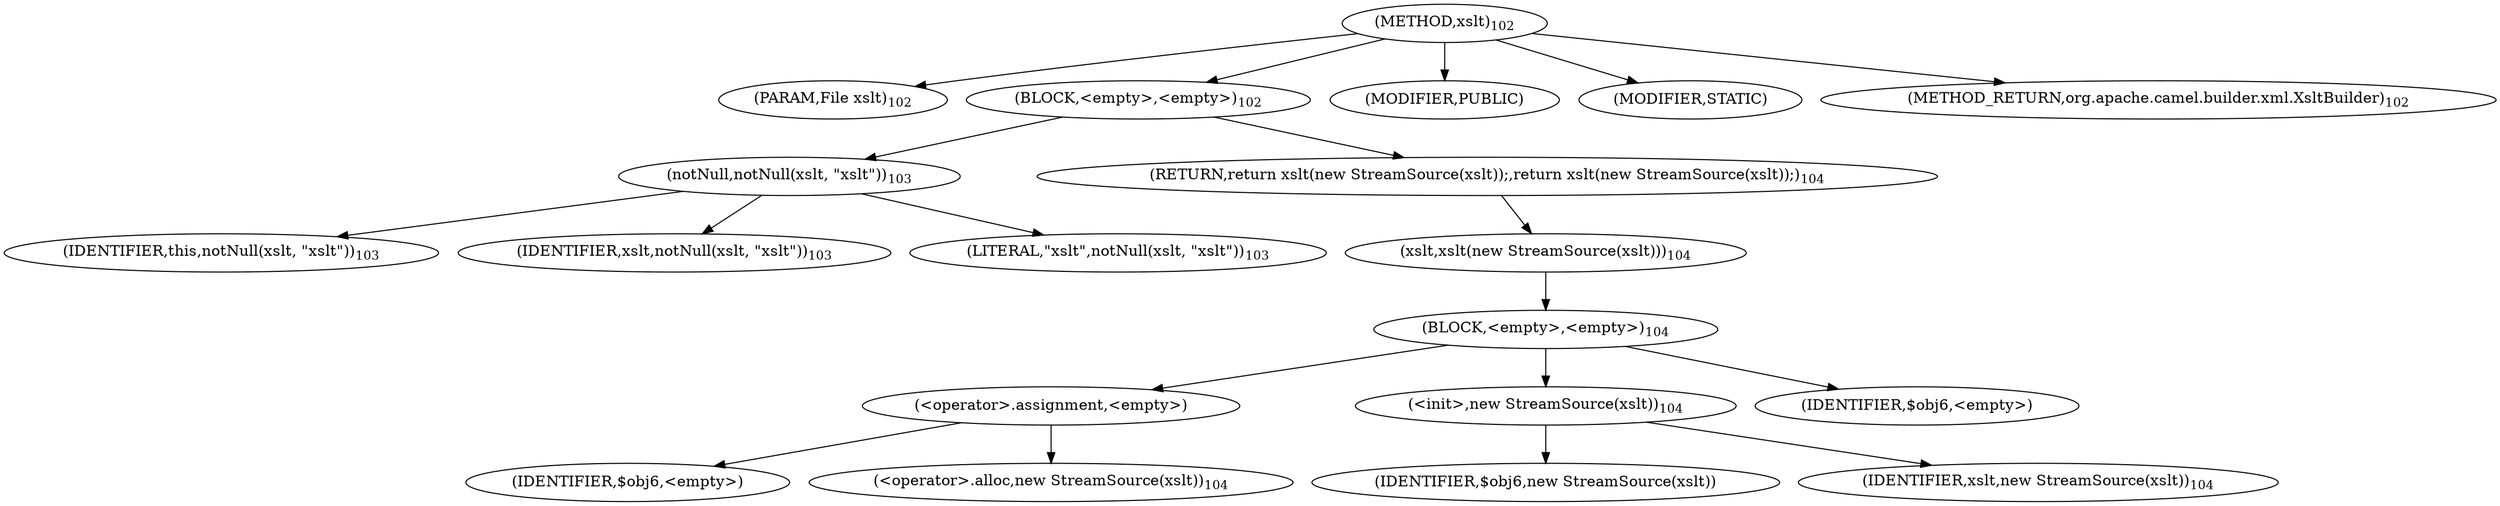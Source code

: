 digraph "xslt" {  
"257" [label = <(METHOD,xslt)<SUB>102</SUB>> ]
"258" [label = <(PARAM,File xslt)<SUB>102</SUB>> ]
"259" [label = <(BLOCK,&lt;empty&gt;,&lt;empty&gt;)<SUB>102</SUB>> ]
"260" [label = <(notNull,notNull(xslt, &quot;xslt&quot;))<SUB>103</SUB>> ]
"261" [label = <(IDENTIFIER,this,notNull(xslt, &quot;xslt&quot;))<SUB>103</SUB>> ]
"262" [label = <(IDENTIFIER,xslt,notNull(xslt, &quot;xslt&quot;))<SUB>103</SUB>> ]
"263" [label = <(LITERAL,&quot;xslt&quot;,notNull(xslt, &quot;xslt&quot;))<SUB>103</SUB>> ]
"264" [label = <(RETURN,return xslt(new StreamSource(xslt));,return xslt(new StreamSource(xslt));)<SUB>104</SUB>> ]
"265" [label = <(xslt,xslt(new StreamSource(xslt)))<SUB>104</SUB>> ]
"266" [label = <(BLOCK,&lt;empty&gt;,&lt;empty&gt;)<SUB>104</SUB>> ]
"267" [label = <(&lt;operator&gt;.assignment,&lt;empty&gt;)> ]
"268" [label = <(IDENTIFIER,$obj6,&lt;empty&gt;)> ]
"269" [label = <(&lt;operator&gt;.alloc,new StreamSource(xslt))<SUB>104</SUB>> ]
"270" [label = <(&lt;init&gt;,new StreamSource(xslt))<SUB>104</SUB>> ]
"271" [label = <(IDENTIFIER,$obj6,new StreamSource(xslt))> ]
"272" [label = <(IDENTIFIER,xslt,new StreamSource(xslt))<SUB>104</SUB>> ]
"273" [label = <(IDENTIFIER,$obj6,&lt;empty&gt;)> ]
"274" [label = <(MODIFIER,PUBLIC)> ]
"275" [label = <(MODIFIER,STATIC)> ]
"276" [label = <(METHOD_RETURN,org.apache.camel.builder.xml.XsltBuilder)<SUB>102</SUB>> ]
  "257" -> "258" 
  "257" -> "259" 
  "257" -> "274" 
  "257" -> "275" 
  "257" -> "276" 
  "259" -> "260" 
  "259" -> "264" 
  "260" -> "261" 
  "260" -> "262" 
  "260" -> "263" 
  "264" -> "265" 
  "265" -> "266" 
  "266" -> "267" 
  "266" -> "270" 
  "266" -> "273" 
  "267" -> "268" 
  "267" -> "269" 
  "270" -> "271" 
  "270" -> "272" 
}
